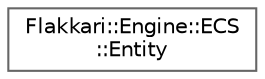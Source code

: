 digraph "Graphical Class Hierarchy"
{
 // LATEX_PDF_SIZE
  bgcolor="transparent";
  edge [fontname=Helvetica,fontsize=10,labelfontname=Helvetica,labelfontsize=10];
  node [fontname=Helvetica,fontsize=10,shape=box,height=0.2,width=0.4];
  rankdir="LR";
  Node0 [id="Node000000",label="Flakkari::Engine::ECS\l::Entity",height=0.2,width=0.4,color="grey40", fillcolor="white", style="filled",URL="$d1/d1f/classFlakkari_1_1Engine_1_1ECS_1_1Entity.html",tooltip=" "];
}
